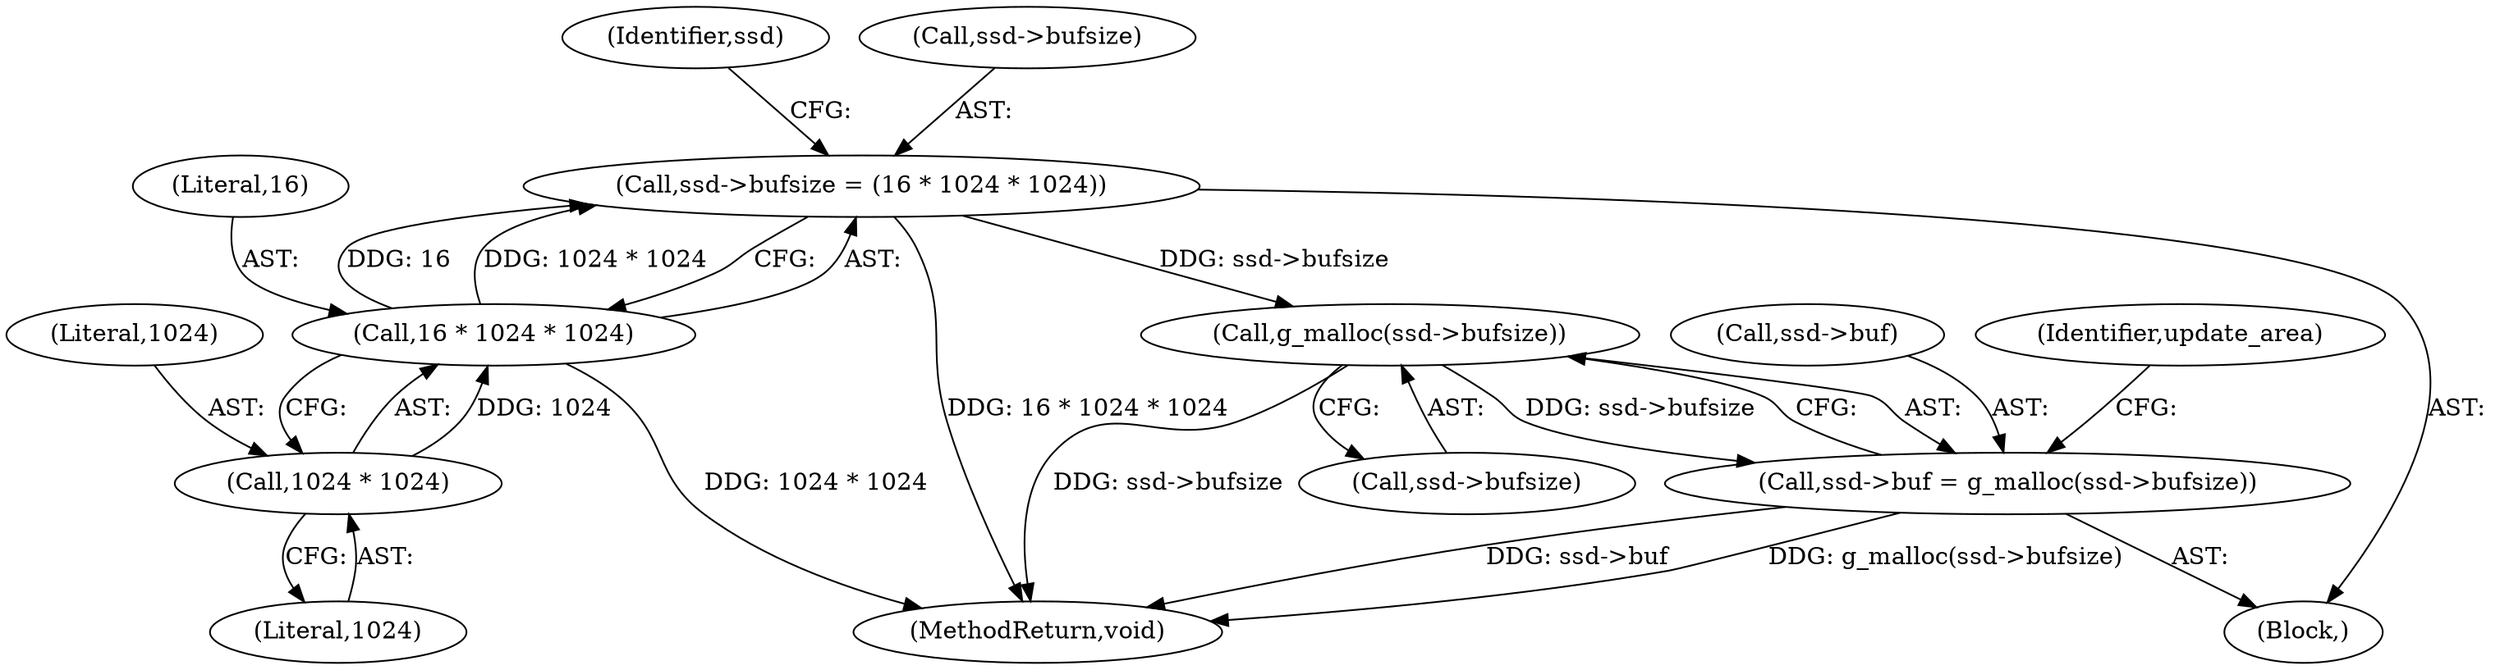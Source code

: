 digraph "0_qemu_ab9509cceabef28071e41bdfa073083859c949a7_0@API" {
"1000234" [label="(Call,g_malloc(ssd->bufsize))"];
"1000221" [label="(Call,ssd->bufsize = (16 * 1024 * 1024))"];
"1000225" [label="(Call,16 * 1024 * 1024)"];
"1000227" [label="(Call,1024 * 1024)"];
"1000230" [label="(Call,ssd->buf = g_malloc(ssd->bufsize))"];
"1000268" [label="(MethodReturn,void)"];
"1000227" [label="(Call,1024 * 1024)"];
"1000226" [label="(Literal,16)"];
"1000232" [label="(Identifier,ssd)"];
"1000240" [label="(Identifier,update_area)"];
"1000230" [label="(Call,ssd->buf = g_malloc(ssd->bufsize))"];
"1000221" [label="(Call,ssd->bufsize = (16 * 1024 * 1024))"];
"1000229" [label="(Literal,1024)"];
"1000235" [label="(Call,ssd->bufsize)"];
"1000228" [label="(Literal,1024)"];
"1000225" [label="(Call,16 * 1024 * 1024)"];
"1000222" [label="(Call,ssd->bufsize)"];
"1000231" [label="(Call,ssd->buf)"];
"1000234" [label="(Call,g_malloc(ssd->bufsize))"];
"1000208" [label="(Block,)"];
"1000234" -> "1000230"  [label="AST: "];
"1000234" -> "1000235"  [label="CFG: "];
"1000235" -> "1000234"  [label="AST: "];
"1000230" -> "1000234"  [label="CFG: "];
"1000234" -> "1000268"  [label="DDG: ssd->bufsize"];
"1000234" -> "1000230"  [label="DDG: ssd->bufsize"];
"1000221" -> "1000234"  [label="DDG: ssd->bufsize"];
"1000221" -> "1000208"  [label="AST: "];
"1000221" -> "1000225"  [label="CFG: "];
"1000222" -> "1000221"  [label="AST: "];
"1000225" -> "1000221"  [label="AST: "];
"1000232" -> "1000221"  [label="CFG: "];
"1000221" -> "1000268"  [label="DDG: 16 * 1024 * 1024"];
"1000225" -> "1000221"  [label="DDG: 16"];
"1000225" -> "1000221"  [label="DDG: 1024 * 1024"];
"1000225" -> "1000227"  [label="CFG: "];
"1000226" -> "1000225"  [label="AST: "];
"1000227" -> "1000225"  [label="AST: "];
"1000225" -> "1000268"  [label="DDG: 1024 * 1024"];
"1000227" -> "1000225"  [label="DDG: 1024"];
"1000227" -> "1000229"  [label="CFG: "];
"1000228" -> "1000227"  [label="AST: "];
"1000229" -> "1000227"  [label="AST: "];
"1000230" -> "1000208"  [label="AST: "];
"1000231" -> "1000230"  [label="AST: "];
"1000240" -> "1000230"  [label="CFG: "];
"1000230" -> "1000268"  [label="DDG: ssd->buf"];
"1000230" -> "1000268"  [label="DDG: g_malloc(ssd->bufsize)"];
}

